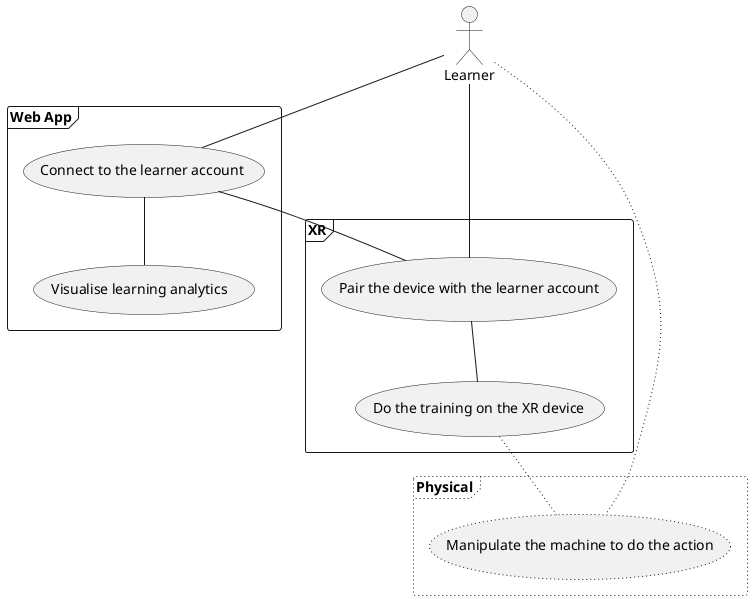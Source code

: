 @startuml
actor Learner
frame "Web App" {
    usecase connect [
        Connect to the learner account
        ]
    usecase dataViz    [
        Visualise learning analytics 
    ]
} 
frame Physical  #line.dotted {
    usecase manipulate #line.dotted [
        Manipulate the machine to do the action
    ]
    
}
frame XR {
    usecase paringAccount [
        Pair the device with the learner account
    ]
    usecase runTraining    [
        Do the training on the XR device
    ]
}
Learner -- connect
Learner -- paringAccount
connect -- paringAccount
paringAccount -- runTraining
Learner -- manipulate #line.dotted
connect -- dataViz
runTraining -- manipulate #line.dotted



@enduml